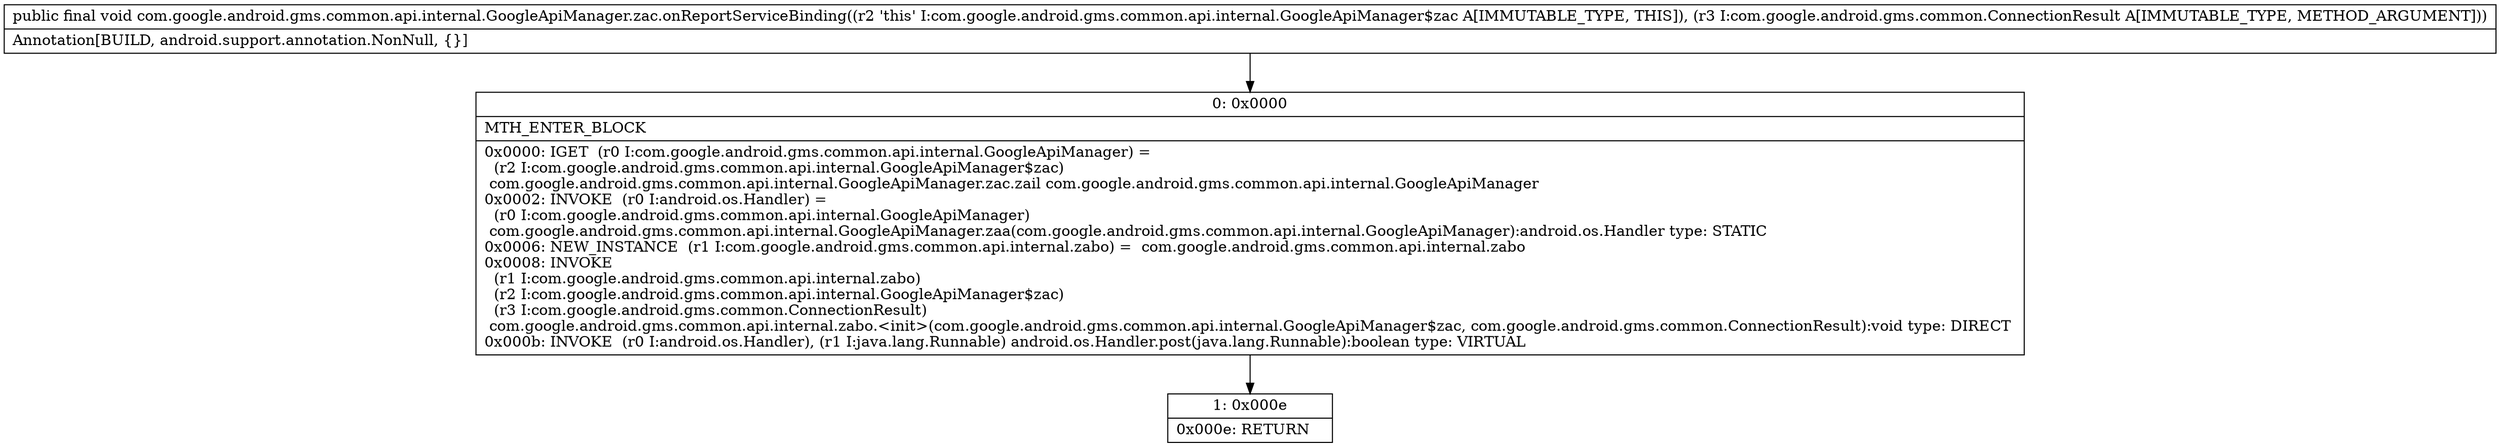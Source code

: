 digraph "CFG forcom.google.android.gms.common.api.internal.GoogleApiManager.zac.onReportServiceBinding(Lcom\/google\/android\/gms\/common\/ConnectionResult;)V" {
Node_0 [shape=record,label="{0\:\ 0x0000|MTH_ENTER_BLOCK\l|0x0000: IGET  (r0 I:com.google.android.gms.common.api.internal.GoogleApiManager) = \l  (r2 I:com.google.android.gms.common.api.internal.GoogleApiManager$zac)\l com.google.android.gms.common.api.internal.GoogleApiManager.zac.zail com.google.android.gms.common.api.internal.GoogleApiManager \l0x0002: INVOKE  (r0 I:android.os.Handler) = \l  (r0 I:com.google.android.gms.common.api.internal.GoogleApiManager)\l com.google.android.gms.common.api.internal.GoogleApiManager.zaa(com.google.android.gms.common.api.internal.GoogleApiManager):android.os.Handler type: STATIC \l0x0006: NEW_INSTANCE  (r1 I:com.google.android.gms.common.api.internal.zabo) =  com.google.android.gms.common.api.internal.zabo \l0x0008: INVOKE  \l  (r1 I:com.google.android.gms.common.api.internal.zabo)\l  (r2 I:com.google.android.gms.common.api.internal.GoogleApiManager$zac)\l  (r3 I:com.google.android.gms.common.ConnectionResult)\l com.google.android.gms.common.api.internal.zabo.\<init\>(com.google.android.gms.common.api.internal.GoogleApiManager$zac, com.google.android.gms.common.ConnectionResult):void type: DIRECT \l0x000b: INVOKE  (r0 I:android.os.Handler), (r1 I:java.lang.Runnable) android.os.Handler.post(java.lang.Runnable):boolean type: VIRTUAL \l}"];
Node_1 [shape=record,label="{1\:\ 0x000e|0x000e: RETURN   \l}"];
MethodNode[shape=record,label="{public final void com.google.android.gms.common.api.internal.GoogleApiManager.zac.onReportServiceBinding((r2 'this' I:com.google.android.gms.common.api.internal.GoogleApiManager$zac A[IMMUTABLE_TYPE, THIS]), (r3 I:com.google.android.gms.common.ConnectionResult A[IMMUTABLE_TYPE, METHOD_ARGUMENT]))  | Annotation[BUILD, android.support.annotation.NonNull, \{\}]\l}"];
MethodNode -> Node_0;
Node_0 -> Node_1;
}

